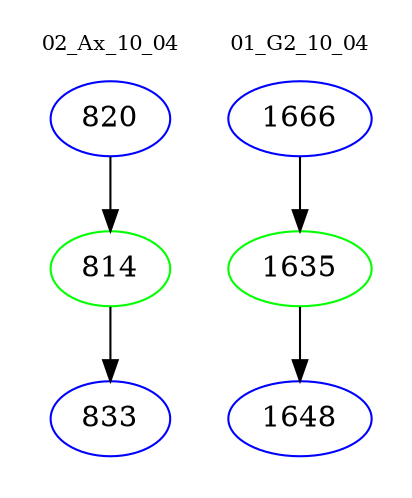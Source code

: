 digraph{
subgraph cluster_0 {
color = white
label = "02_Ax_10_04";
fontsize=10;
T0_820 [label="820", color="blue"]
T0_820 -> T0_814 [color="black"]
T0_814 [label="814", color="green"]
T0_814 -> T0_833 [color="black"]
T0_833 [label="833", color="blue"]
}
subgraph cluster_1 {
color = white
label = "01_G2_10_04";
fontsize=10;
T1_1666 [label="1666", color="blue"]
T1_1666 -> T1_1635 [color="black"]
T1_1635 [label="1635", color="green"]
T1_1635 -> T1_1648 [color="black"]
T1_1648 [label="1648", color="blue"]
}
}
